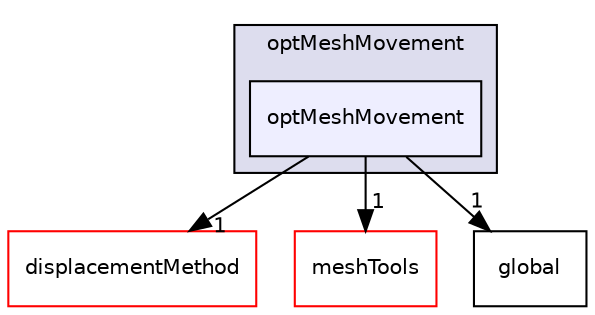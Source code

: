digraph "src/optimisation/adjointOptimisation/adjoint/optimisation/optMeshMovement/optMeshMovement" {
  bgcolor=transparent;
  compound=true
  node [ fontsize="10", fontname="Helvetica"];
  edge [ labelfontsize="10", labelfontname="Helvetica"];
  subgraph clusterdir_f33cf6d3df2df90519c8bae008080c01 {
    graph [ bgcolor="#ddddee", pencolor="black", label="optMeshMovement" fontname="Helvetica", fontsize="10", URL="dir_f33cf6d3df2df90519c8bae008080c01.html"]
  dir_09a1049f63232b02df57dfefdc67d2c6 [shape=box, label="optMeshMovement", style="filled", fillcolor="#eeeeff", pencolor="black", URL="dir_09a1049f63232b02df57dfefdc67d2c6.html"];
  }
  dir_36c1c593bb5d5a705c176492dbdd0852 [shape=box label="displacementMethod" color="red" URL="dir_36c1c593bb5d5a705c176492dbdd0852.html"];
  dir_ae30ad0bef50cf391b24c614251bb9fd [shape=box label="meshTools" color="red" URL="dir_ae30ad0bef50cf391b24c614251bb9fd.html"];
  dir_dd56dc4c5f6c51768e20e60d3fce2a94 [shape=box label="global" URL="dir_dd56dc4c5f6c51768e20e60d3fce2a94.html"];
  dir_09a1049f63232b02df57dfefdc67d2c6->dir_36c1c593bb5d5a705c176492dbdd0852 [headlabel="1", labeldistance=1.5 headhref="dir_002867_002798.html"];
  dir_09a1049f63232b02df57dfefdc67d2c6->dir_ae30ad0bef50cf391b24c614251bb9fd [headlabel="1", labeldistance=1.5 headhref="dir_002867_001949.html"];
  dir_09a1049f63232b02df57dfefdc67d2c6->dir_dd56dc4c5f6c51768e20e60d3fce2a94 [headlabel="1", labeldistance=1.5 headhref="dir_002867_002819.html"];
}
